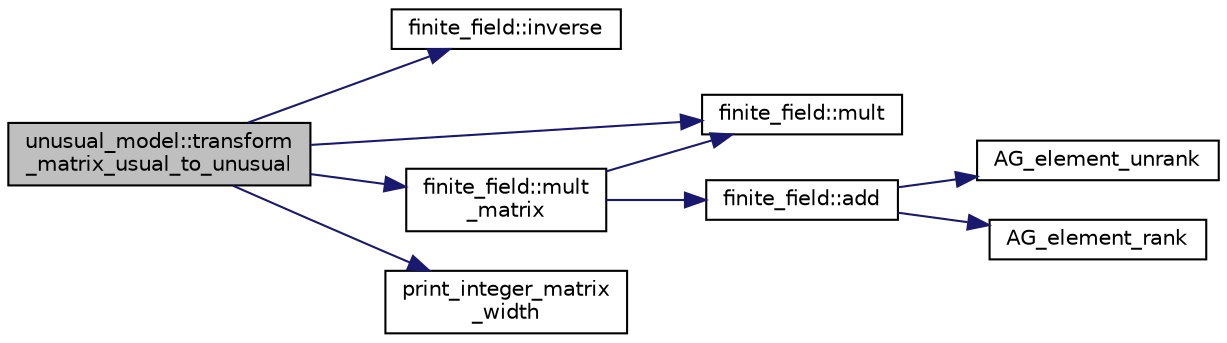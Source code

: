 digraph "unusual_model::transform_matrix_usual_to_unusual"
{
  edge [fontname="Helvetica",fontsize="10",labelfontname="Helvetica",labelfontsize="10"];
  node [fontname="Helvetica",fontsize="10",shape=record];
  rankdir="LR";
  Node716 [label="unusual_model::transform\l_matrix_usual_to_unusual",height=0.2,width=0.4,color="black", fillcolor="grey75", style="filled", fontcolor="black"];
  Node716 -> Node717 [color="midnightblue",fontsize="10",style="solid",fontname="Helvetica"];
  Node717 [label="finite_field::inverse",height=0.2,width=0.4,color="black", fillcolor="white", style="filled",URL="$df/d5a/classfinite__field.html#a69f2a12c01e70b7ce2d115c5221c9cdd"];
  Node716 -> Node718 [color="midnightblue",fontsize="10",style="solid",fontname="Helvetica"];
  Node718 [label="finite_field::mult",height=0.2,width=0.4,color="black", fillcolor="white", style="filled",URL="$df/d5a/classfinite__field.html#a24fb5917aa6d4d656fd855b7f44a13b0"];
  Node716 -> Node719 [color="midnightblue",fontsize="10",style="solid",fontname="Helvetica"];
  Node719 [label="finite_field::mult\l_matrix",height=0.2,width=0.4,color="black", fillcolor="white", style="filled",URL="$df/d5a/classfinite__field.html#a48517f15dfd7b21c37e0975855f1ada2"];
  Node719 -> Node720 [color="midnightblue",fontsize="10",style="solid",fontname="Helvetica"];
  Node720 [label="finite_field::add",height=0.2,width=0.4,color="black", fillcolor="white", style="filled",URL="$df/d5a/classfinite__field.html#a8f12328a27500f3c7be0c849ebbc9d14"];
  Node720 -> Node721 [color="midnightblue",fontsize="10",style="solid",fontname="Helvetica"];
  Node721 [label="AG_element_unrank",height=0.2,width=0.4,color="black", fillcolor="white", style="filled",URL="$d4/d67/geometry_8h.html#a4a33b86c87b2879b97cfa1327abe2885"];
  Node720 -> Node722 [color="midnightblue",fontsize="10",style="solid",fontname="Helvetica"];
  Node722 [label="AG_element_rank",height=0.2,width=0.4,color="black", fillcolor="white", style="filled",URL="$d4/d67/geometry_8h.html#ab2ac908d07dd8038fd996e26bdc75c17"];
  Node719 -> Node718 [color="midnightblue",fontsize="10",style="solid",fontname="Helvetica"];
  Node716 -> Node723 [color="midnightblue",fontsize="10",style="solid",fontname="Helvetica"];
  Node723 [label="print_integer_matrix\l_width",height=0.2,width=0.4,color="black", fillcolor="white", style="filled",URL="$d5/db4/io__and__os_8h.html#aa78f3e73fc2179251bd15adbcc31573f"];
}
